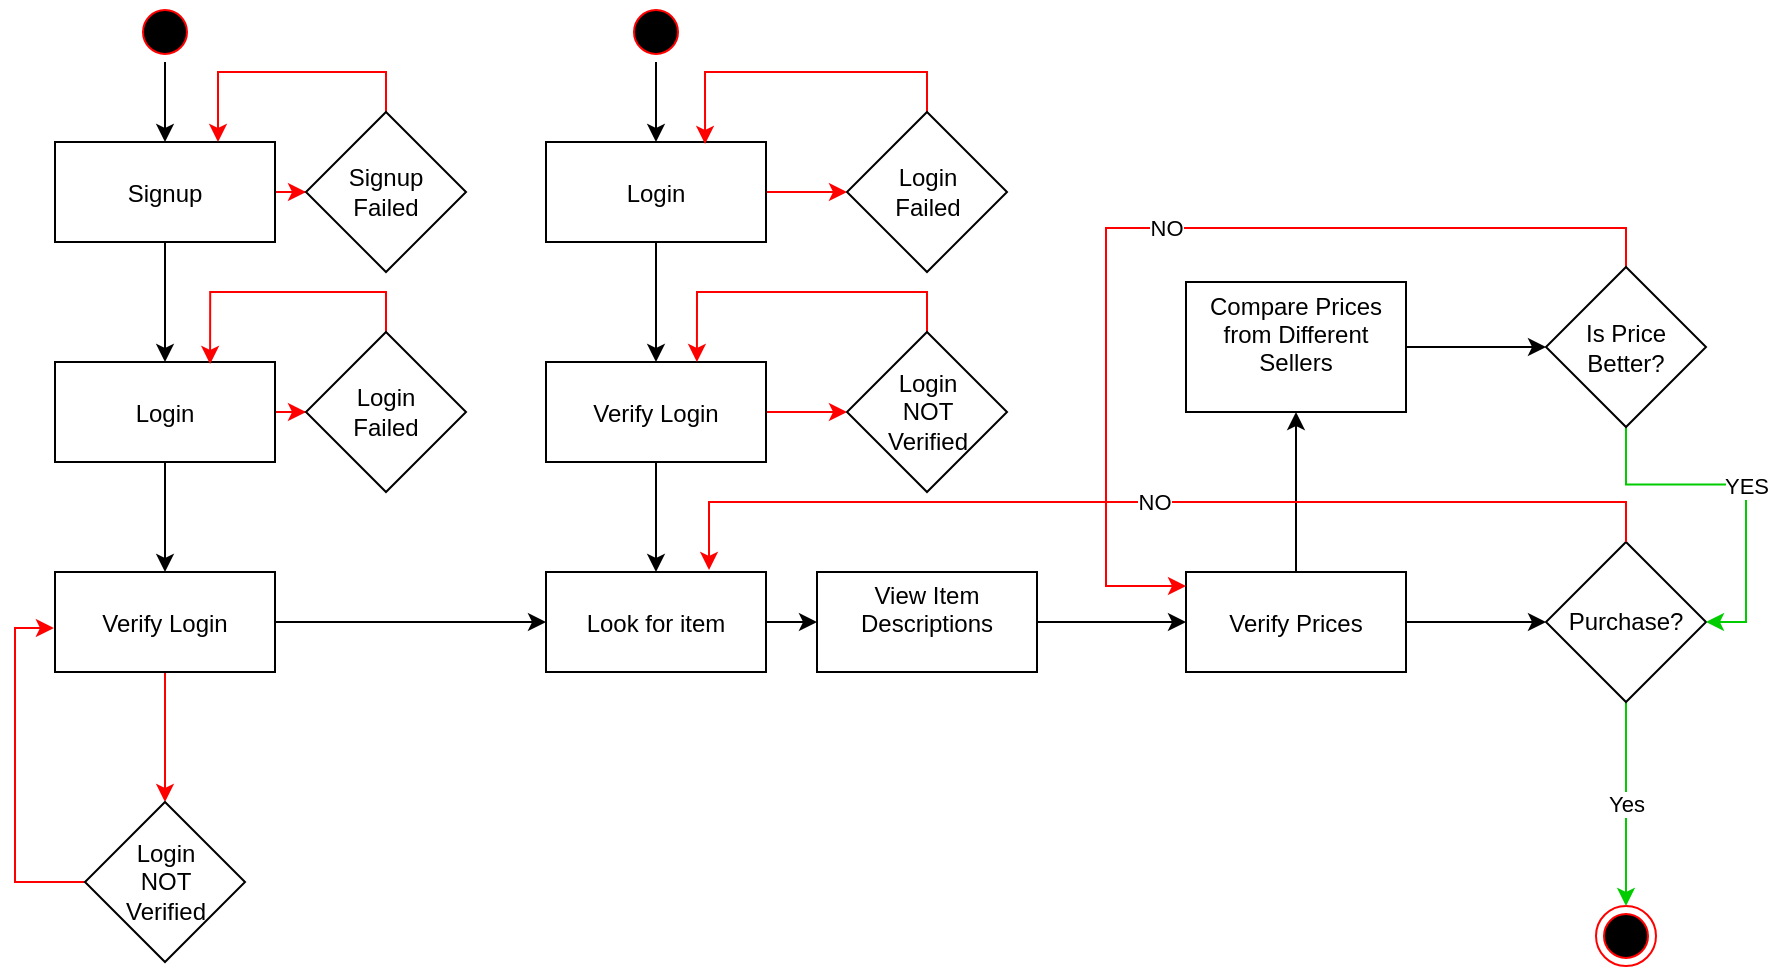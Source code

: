 <mxfile version="21.0.2" type="github">
  <diagram name="Page-1" id="e7e014a7-5840-1c2e-5031-d8a46d1fe8dd">
    <mxGraphModel dx="1600" dy="795" grid="1" gridSize="10" guides="1" tooltips="1" connect="1" arrows="1" fold="1" page="1" pageScale="1" pageWidth="1169" pageHeight="826" background="none" math="0" shadow="0">
      <root>
        <mxCell id="0" />
        <mxCell id="1" parent="0" />
        <mxCell id="x12odeNjpE8xSzRWjAji-38" style="edgeStyle=orthogonalEdgeStyle;rounded=0;orthogonalLoop=1;jettySize=auto;html=1;" edge="1" parent="1" source="x12odeNjpE8xSzRWjAji-49" target="x12odeNjpE8xSzRWjAji-65">
          <mxGeometry relative="1" as="geometry" />
        </mxCell>
        <mxCell id="x12odeNjpE8xSzRWjAji-39" value="" style="edgeStyle=orthogonalEdgeStyle;rounded=0;orthogonalLoop=1;jettySize=auto;html=1;" edge="1" parent="1" source="x12odeNjpE8xSzRWjAji-66" target="x12odeNjpE8xSzRWjAji-74">
          <mxGeometry relative="1" as="geometry" />
        </mxCell>
        <mxCell id="x12odeNjpE8xSzRWjAji-40" value="" style="edgeStyle=orthogonalEdgeStyle;rounded=0;orthogonalLoop=1;jettySize=auto;html=1;" edge="1" parent="1" source="x12odeNjpE8xSzRWjAji-41" target="x12odeNjpE8xSzRWjAji-44">
          <mxGeometry relative="1" as="geometry" />
        </mxCell>
        <mxCell id="x12odeNjpE8xSzRWjAji-41" value="" style="ellipse;shape=startState;fillColor=#000000;strokeColor=#ff0000;" vertex="1" parent="1">
          <mxGeometry x="264.5" y="168" width="30" height="30" as="geometry" />
        </mxCell>
        <mxCell id="x12odeNjpE8xSzRWjAji-42" value="" style="edgeStyle=orthogonalEdgeStyle;rounded=0;orthogonalLoop=1;jettySize=auto;html=1;" edge="1" parent="1" source="x12odeNjpE8xSzRWjAji-44" target="x12odeNjpE8xSzRWjAji-47">
          <mxGeometry relative="1" as="geometry" />
        </mxCell>
        <mxCell id="x12odeNjpE8xSzRWjAji-43" value="" style="edgeStyle=orthogonalEdgeStyle;rounded=0;orthogonalLoop=1;jettySize=auto;html=1;strokeColor=#FF0000;" edge="1" parent="1" source="x12odeNjpE8xSzRWjAji-44" target="x12odeNjpE8xSzRWjAji-55">
          <mxGeometry relative="1" as="geometry" />
        </mxCell>
        <mxCell id="x12odeNjpE8xSzRWjAji-44" value="Signup" style="" vertex="1" parent="1">
          <mxGeometry x="224.5" y="238" width="110" height="50" as="geometry" />
        </mxCell>
        <mxCell id="x12odeNjpE8xSzRWjAji-45" value="" style="edgeStyle=orthogonalEdgeStyle;rounded=0;orthogonalLoop=1;jettySize=auto;html=1;" edge="1" parent="1" source="x12odeNjpE8xSzRWjAji-47" target="x12odeNjpE8xSzRWjAji-49">
          <mxGeometry relative="1" as="geometry" />
        </mxCell>
        <mxCell id="x12odeNjpE8xSzRWjAji-46" value="" style="edgeStyle=orthogonalEdgeStyle;rounded=0;orthogonalLoop=1;jettySize=auto;html=1;strokeColor=#FF0000;" edge="1" parent="1" source="x12odeNjpE8xSzRWjAji-47" target="x12odeNjpE8xSzRWjAji-53">
          <mxGeometry relative="1" as="geometry" />
        </mxCell>
        <mxCell id="x12odeNjpE8xSzRWjAji-47" value="Login" style="" vertex="1" parent="1">
          <mxGeometry x="224.5" y="348" width="110" height="50" as="geometry" />
        </mxCell>
        <mxCell id="x12odeNjpE8xSzRWjAji-48" value="" style="edgeStyle=orthogonalEdgeStyle;rounded=0;orthogonalLoop=1;jettySize=auto;html=1;strokeColor=#FF0000;" edge="1" parent="1" source="x12odeNjpE8xSzRWjAji-49" target="x12odeNjpE8xSzRWjAji-51">
          <mxGeometry relative="1" as="geometry" />
        </mxCell>
        <mxCell id="x12odeNjpE8xSzRWjAji-49" value="Verify Login" style="" vertex="1" parent="1">
          <mxGeometry x="224.5" y="453" width="110" height="50" as="geometry" />
        </mxCell>
        <mxCell id="x12odeNjpE8xSzRWjAji-50" style="edgeStyle=orthogonalEdgeStyle;rounded=0;orthogonalLoop=1;jettySize=auto;html=1;exitX=0;exitY=0.5;exitDx=0;exitDy=0;entryX=-0.005;entryY=0.56;entryDx=0;entryDy=0;entryPerimeter=0;strokeColor=#FF0000;" edge="1" parent="1" source="x12odeNjpE8xSzRWjAji-51" target="x12odeNjpE8xSzRWjAji-49">
          <mxGeometry relative="1" as="geometry" />
        </mxCell>
        <mxCell id="x12odeNjpE8xSzRWjAji-51" value="&lt;div&gt;Login&lt;/div&gt;&lt;div&gt;NOT&lt;/div&gt;&lt;div&gt;Verified&lt;br&gt;&lt;/div&gt;" style="rhombus;whiteSpace=wrap;html=1;fillColor=rgb(255, 255, 255);" vertex="1" parent="1">
          <mxGeometry x="239.5" y="568" width="80" height="80" as="geometry" />
        </mxCell>
        <mxCell id="x12odeNjpE8xSzRWjAji-52" style="edgeStyle=orthogonalEdgeStyle;rounded=0;orthogonalLoop=1;jettySize=auto;html=1;exitX=0.5;exitY=0;exitDx=0;exitDy=0;entryX=0.705;entryY=0.02;entryDx=0;entryDy=0;entryPerimeter=0;strokeColor=#FF0000;" edge="1" parent="1" source="x12odeNjpE8xSzRWjAji-53" target="x12odeNjpE8xSzRWjAji-47">
          <mxGeometry relative="1" as="geometry" />
        </mxCell>
        <mxCell id="x12odeNjpE8xSzRWjAji-53" value="&lt;div&gt;Login&lt;/div&gt;&lt;div&gt;Failed&lt;br&gt;&lt;/div&gt;" style="rhombus;whiteSpace=wrap;html=1;fillColor=rgb(255, 255, 255);" vertex="1" parent="1">
          <mxGeometry x="350" y="333" width="80" height="80" as="geometry" />
        </mxCell>
        <mxCell id="x12odeNjpE8xSzRWjAji-54" style="edgeStyle=orthogonalEdgeStyle;rounded=0;orthogonalLoop=1;jettySize=auto;html=1;exitX=0.5;exitY=0;exitDx=0;exitDy=0;entryX=0.741;entryY=0;entryDx=0;entryDy=0;entryPerimeter=0;strokeColor=#FF0000;" edge="1" parent="1" source="x12odeNjpE8xSzRWjAji-55" target="x12odeNjpE8xSzRWjAji-44">
          <mxGeometry relative="1" as="geometry" />
        </mxCell>
        <mxCell id="x12odeNjpE8xSzRWjAji-55" value="&lt;div&gt;Signup&lt;/div&gt;&lt;div&gt;Failed&lt;br&gt;&lt;/div&gt;" style="rhombus;whiteSpace=wrap;html=1;fillColor=rgb(255, 255, 255);" vertex="1" parent="1">
          <mxGeometry x="350" y="223" width="80" height="80" as="geometry" />
        </mxCell>
        <mxCell id="x12odeNjpE8xSzRWjAji-56" value="" style="edgeStyle=orthogonalEdgeStyle;rounded=0;orthogonalLoop=1;jettySize=auto;html=1;" edge="1" parent="1" source="x12odeNjpE8xSzRWjAji-57" target="x12odeNjpE8xSzRWjAji-60">
          <mxGeometry relative="1" as="geometry" />
        </mxCell>
        <mxCell id="x12odeNjpE8xSzRWjAji-57" value="" style="ellipse;shape=startState;fillColor=#000000;strokeColor=#ff0000;" vertex="1" parent="1">
          <mxGeometry x="510" y="168" width="30" height="30" as="geometry" />
        </mxCell>
        <mxCell id="x12odeNjpE8xSzRWjAji-58" value="" style="edgeStyle=orthogonalEdgeStyle;rounded=0;orthogonalLoop=1;jettySize=auto;html=1;strokeColor=#FF0000;" edge="1" parent="1" source="x12odeNjpE8xSzRWjAji-60" target="x12odeNjpE8xSzRWjAji-68">
          <mxGeometry relative="1" as="geometry" />
        </mxCell>
        <mxCell id="x12odeNjpE8xSzRWjAji-59" value="" style="edgeStyle=orthogonalEdgeStyle;rounded=0;orthogonalLoop=1;jettySize=auto;html=1;" edge="1" parent="1" source="x12odeNjpE8xSzRWjAji-60" target="x12odeNjpE8xSzRWjAji-63">
          <mxGeometry relative="1" as="geometry" />
        </mxCell>
        <mxCell id="x12odeNjpE8xSzRWjAji-60" value="Login" style="" vertex="1" parent="1">
          <mxGeometry x="470" y="238" width="110" height="50" as="geometry" />
        </mxCell>
        <mxCell id="x12odeNjpE8xSzRWjAji-61" value="" style="edgeStyle=orthogonalEdgeStyle;rounded=0;orthogonalLoop=1;jettySize=auto;html=1;strokeColor=#FF0000;" edge="1" parent="1" source="x12odeNjpE8xSzRWjAji-63" target="x12odeNjpE8xSzRWjAji-70">
          <mxGeometry relative="1" as="geometry" />
        </mxCell>
        <mxCell id="x12odeNjpE8xSzRWjAji-62" value="" style="edgeStyle=orthogonalEdgeStyle;rounded=0;orthogonalLoop=1;jettySize=auto;html=1;" edge="1" parent="1" source="x12odeNjpE8xSzRWjAji-63" target="x12odeNjpE8xSzRWjAji-65">
          <mxGeometry relative="1" as="geometry" />
        </mxCell>
        <mxCell id="x12odeNjpE8xSzRWjAji-63" value="Verify Login" style="" vertex="1" parent="1">
          <mxGeometry x="470" y="348" width="110" height="50" as="geometry" />
        </mxCell>
        <mxCell id="x12odeNjpE8xSzRWjAji-64" value="" style="edgeStyle=orthogonalEdgeStyle;rounded=0;orthogonalLoop=1;jettySize=auto;html=1;" edge="1" parent="1" source="x12odeNjpE8xSzRWjAji-65" target="x12odeNjpE8xSzRWjAji-66">
          <mxGeometry relative="1" as="geometry" />
        </mxCell>
        <mxCell id="x12odeNjpE8xSzRWjAji-65" value="Look for item" style="" vertex="1" parent="1">
          <mxGeometry x="470" y="453" width="110" height="50" as="geometry" />
        </mxCell>
        <mxCell id="x12odeNjpE8xSzRWjAji-66" value="View Item&#xa;Descriptions&#xa;" style="fillColor=rgb(255, 255, 255);strokeColor=rgb(0, 0, 0);fontColor=rgb(0, 0, 0);" vertex="1" parent="1">
          <mxGeometry x="605.5" y="453" width="110" height="50" as="geometry" />
        </mxCell>
        <mxCell id="x12odeNjpE8xSzRWjAji-67" style="edgeStyle=orthogonalEdgeStyle;rounded=0;orthogonalLoop=1;jettySize=auto;html=1;exitX=0.5;exitY=0;exitDx=0;exitDy=0;entryX=0.723;entryY=0.02;entryDx=0;entryDy=0;entryPerimeter=0;strokeColor=#FF0000;" edge="1" parent="1" source="x12odeNjpE8xSzRWjAji-68" target="x12odeNjpE8xSzRWjAji-60">
          <mxGeometry relative="1" as="geometry" />
        </mxCell>
        <mxCell id="x12odeNjpE8xSzRWjAji-68" value="&lt;div&gt;Login&lt;/div&gt;&lt;div&gt;Failed&lt;br&gt;&lt;/div&gt;" style="rhombus;whiteSpace=wrap;html=1;fillColor=rgb(255, 255, 255);" vertex="1" parent="1">
          <mxGeometry x="620.5" y="223" width="80" height="80" as="geometry" />
        </mxCell>
        <mxCell id="x12odeNjpE8xSzRWjAji-69" style="edgeStyle=orthogonalEdgeStyle;rounded=0;orthogonalLoop=1;jettySize=auto;html=1;exitX=0.5;exitY=0;exitDx=0;exitDy=0;entryX=0.686;entryY=0;entryDx=0;entryDy=0;entryPerimeter=0;strokeColor=#FF0000;" edge="1" parent="1" source="x12odeNjpE8xSzRWjAji-70" target="x12odeNjpE8xSzRWjAji-63">
          <mxGeometry relative="1" as="geometry" />
        </mxCell>
        <mxCell id="x12odeNjpE8xSzRWjAji-70" value="&lt;div&gt;Login&lt;/div&gt;&lt;div&gt;NOT&lt;br&gt;&lt;/div&gt;&lt;div&gt;Verified&lt;br&gt;&lt;/div&gt;" style="rhombus;whiteSpace=wrap;html=1;fillColor=rgb(255, 255, 255);" vertex="1" parent="1">
          <mxGeometry x="620.5" y="333" width="80" height="80" as="geometry" />
        </mxCell>
        <mxCell id="x12odeNjpE8xSzRWjAji-71" value="" style="ellipse;shape=endState;fillColor=#000000;strokeColor=#ff0000" vertex="1" parent="1">
          <mxGeometry x="995" y="620" width="30" height="30" as="geometry" />
        </mxCell>
        <mxCell id="x12odeNjpE8xSzRWjAji-72" value="" style="edgeStyle=orthogonalEdgeStyle;rounded=0;orthogonalLoop=1;jettySize=auto;html=1;" edge="1" parent="1" source="x12odeNjpE8xSzRWjAji-74" target="x12odeNjpE8xSzRWjAji-76">
          <mxGeometry relative="1" as="geometry" />
        </mxCell>
        <mxCell id="x12odeNjpE8xSzRWjAji-73" value="" style="edgeStyle=orthogonalEdgeStyle;rounded=0;orthogonalLoop=1;jettySize=auto;html=1;" edge="1" parent="1" source="x12odeNjpE8xSzRWjAji-74" target="x12odeNjpE8xSzRWjAji-78">
          <mxGeometry relative="1" as="geometry" />
        </mxCell>
        <mxCell id="x12odeNjpE8xSzRWjAji-74" value="Verify Prices" style="fillColor=rgb(255, 255, 255);strokeColor=rgb(0, 0, 0);fontColor=rgb(0, 0, 0);" vertex="1" parent="1">
          <mxGeometry x="790" y="453" width="110" height="50" as="geometry" />
        </mxCell>
        <mxCell id="x12odeNjpE8xSzRWjAji-75" value="Yes" style="edgeStyle=orthogonalEdgeStyle;rounded=0;orthogonalLoop=1;jettySize=auto;html=1;strokeColor=#00CC00;" edge="1" parent="1" source="x12odeNjpE8xSzRWjAji-76" target="x12odeNjpE8xSzRWjAji-71">
          <mxGeometry relative="1" as="geometry" />
        </mxCell>
        <mxCell id="x12odeNjpE8xSzRWjAji-76" value="Purchase?" style="rhombus;whiteSpace=wrap;html=1;fillColor=rgb(255, 255, 255);" vertex="1" parent="1">
          <mxGeometry x="970" y="438" width="80" height="80" as="geometry" />
        </mxCell>
        <mxCell id="x12odeNjpE8xSzRWjAji-77" value="" style="edgeStyle=orthogonalEdgeStyle;rounded=0;orthogonalLoop=1;jettySize=auto;html=1;" edge="1" parent="1" source="x12odeNjpE8xSzRWjAji-78" target="x12odeNjpE8xSzRWjAji-81">
          <mxGeometry relative="1" as="geometry" />
        </mxCell>
        <mxCell id="x12odeNjpE8xSzRWjAji-78" value="Compare Prices&#xa;from Different&#xa;Sellers&#xa;" style="fillColor=rgb(255, 255, 255);strokeColor=rgb(0, 0, 0);fontColor=rgb(0, 0, 0);" vertex="1" parent="1">
          <mxGeometry x="790" y="308" width="110" height="65" as="geometry" />
        </mxCell>
        <mxCell id="x12odeNjpE8xSzRWjAji-79" value="YES" style="edgeStyle=orthogonalEdgeStyle;rounded=0;orthogonalLoop=1;jettySize=auto;html=1;exitX=0.5;exitY=1;exitDx=0;exitDy=0;entryX=1;entryY=0.5;entryDx=0;entryDy=0;strokeColor=#00CC00;" edge="1" parent="1" source="x12odeNjpE8xSzRWjAji-81" target="x12odeNjpE8xSzRWjAji-76">
          <mxGeometry relative="1" as="geometry" />
        </mxCell>
        <mxCell id="x12odeNjpE8xSzRWjAji-80" value="NO" style="edgeStyle=orthogonalEdgeStyle;rounded=0;orthogonalLoop=1;jettySize=auto;html=1;exitX=0.5;exitY=0;exitDx=0;exitDy=0;entryX=0;entryY=0.14;entryDx=0;entryDy=0;entryPerimeter=0;strokeColor=#FF0000;" edge="1" parent="1" source="x12odeNjpE8xSzRWjAji-81" target="x12odeNjpE8xSzRWjAji-74">
          <mxGeometry relative="1" as="geometry">
            <mxPoint x="750" y="460" as="targetPoint" />
            <Array as="points">
              <mxPoint x="1010" y="281" />
              <mxPoint x="750" y="281" />
              <mxPoint x="750" y="460" />
            </Array>
          </mxGeometry>
        </mxCell>
        <mxCell id="x12odeNjpE8xSzRWjAji-81" value="&lt;div&gt;Is Price&lt;/div&gt;&lt;div&gt;Better?&lt;br&gt;&lt;/div&gt;" style="rhombus;whiteSpace=wrap;html=1;fillColor=rgb(255, 255, 255);" vertex="1" parent="1">
          <mxGeometry x="970" y="300.5" width="80" height="80" as="geometry" />
        </mxCell>
        <mxCell id="x12odeNjpE8xSzRWjAji-82" value="NO" style="edgeStyle=orthogonalEdgeStyle;rounded=0;orthogonalLoop=1;jettySize=auto;html=1;exitX=0.5;exitY=0;exitDx=0;exitDy=0;entryX=0.741;entryY=-0.02;entryDx=0;entryDy=0;entryPerimeter=0;strokeColor=#FF0000;" edge="1" parent="1" source="x12odeNjpE8xSzRWjAji-76" target="x12odeNjpE8xSzRWjAji-65">
          <mxGeometry relative="1" as="geometry" />
        </mxCell>
      </root>
    </mxGraphModel>
  </diagram>
</mxfile>
